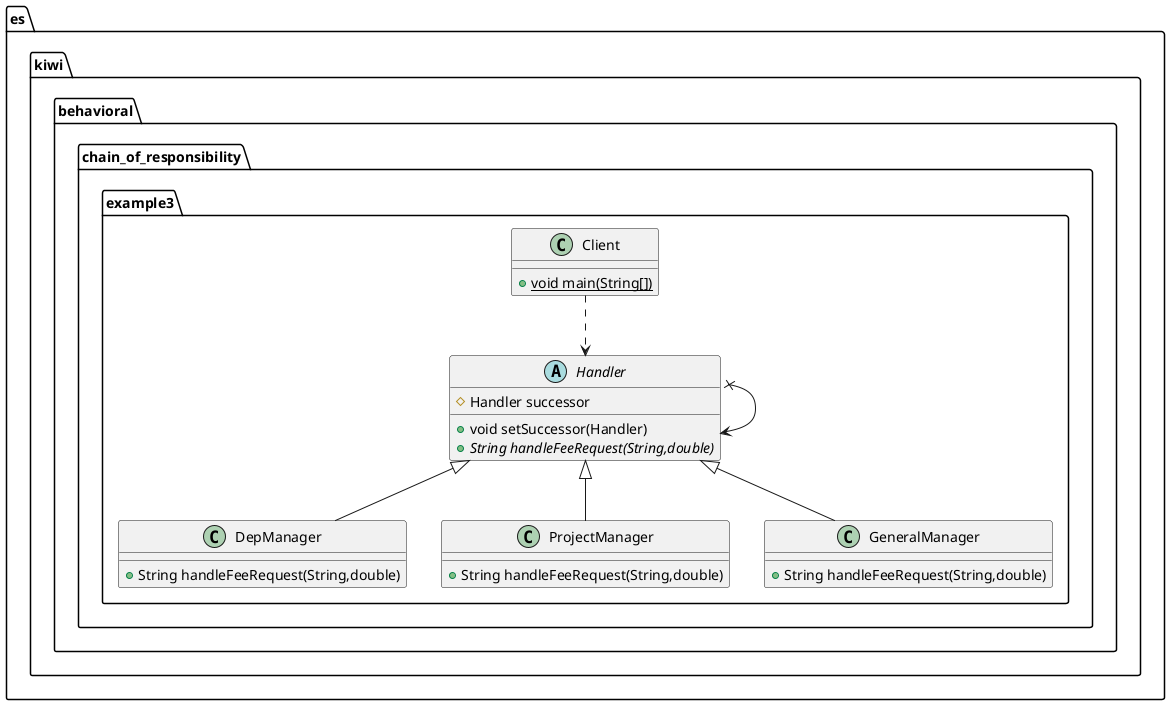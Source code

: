 @startuml
abstract class es.kiwi.behavioral.chain_of_responsibility.example3.Handler {
# Handler successor
+ void setSuccessor(Handler)
+ {abstract}String handleFeeRequest(String,double)
}
class es.kiwi.behavioral.chain_of_responsibility.example3.DepManager {
+ String handleFeeRequest(String,double)
}
class es.kiwi.behavioral.chain_of_responsibility.example3.Client {
+ {static} void main(String[])
}
class es.kiwi.behavioral.chain_of_responsibility.example3.ProjectManager {
+ String handleFeeRequest(String,double)
}
class es.kiwi.behavioral.chain_of_responsibility.example3.GeneralManager {
+ String handleFeeRequest(String,double)
}


es.kiwi.behavioral.chain_of_responsibility.example3.Handler <|-- es.kiwi.behavioral.chain_of_responsibility.example3.DepManager
es.kiwi.behavioral.chain_of_responsibility.example3.Handler <|-- es.kiwi.behavioral.chain_of_responsibility.example3.ProjectManager
es.kiwi.behavioral.chain_of_responsibility.example3.Handler <|-- es.kiwi.behavioral.chain_of_responsibility.example3.GeneralManager
es.kiwi.behavioral.chain_of_responsibility.example3.Handler x--> es.kiwi.behavioral.chain_of_responsibility.example3.Handler
es.kiwi.behavioral.chain_of_responsibility.example3.Client ..> es.kiwi.behavioral.chain_of_responsibility.example3.Handler
@enduml